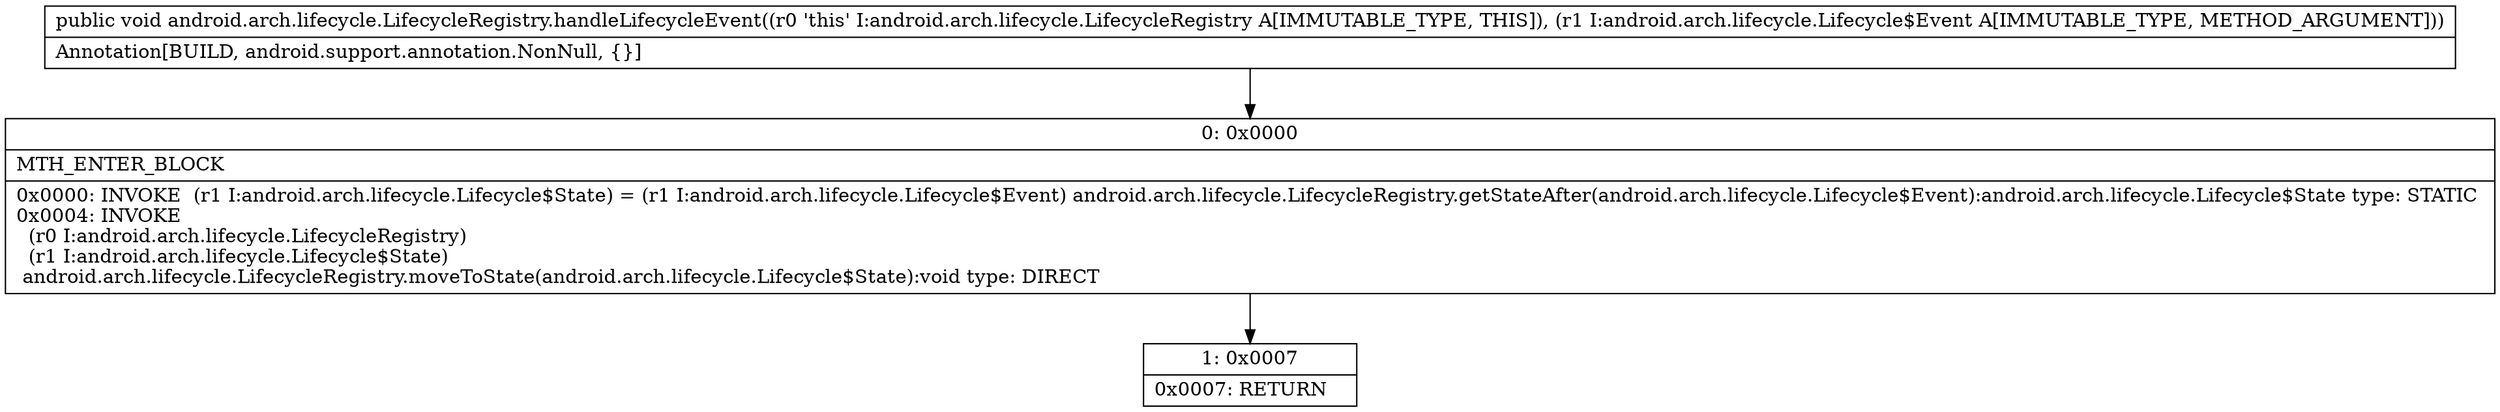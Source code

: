 digraph "CFG forandroid.arch.lifecycle.LifecycleRegistry.handleLifecycleEvent(Landroid\/arch\/lifecycle\/Lifecycle$Event;)V" {
Node_0 [shape=record,label="{0\:\ 0x0000|MTH_ENTER_BLOCK\l|0x0000: INVOKE  (r1 I:android.arch.lifecycle.Lifecycle$State) = (r1 I:android.arch.lifecycle.Lifecycle$Event) android.arch.lifecycle.LifecycleRegistry.getStateAfter(android.arch.lifecycle.Lifecycle$Event):android.arch.lifecycle.Lifecycle$State type: STATIC \l0x0004: INVOKE  \l  (r0 I:android.arch.lifecycle.LifecycleRegistry)\l  (r1 I:android.arch.lifecycle.Lifecycle$State)\l android.arch.lifecycle.LifecycleRegistry.moveToState(android.arch.lifecycle.Lifecycle$State):void type: DIRECT \l}"];
Node_1 [shape=record,label="{1\:\ 0x0007|0x0007: RETURN   \l}"];
MethodNode[shape=record,label="{public void android.arch.lifecycle.LifecycleRegistry.handleLifecycleEvent((r0 'this' I:android.arch.lifecycle.LifecycleRegistry A[IMMUTABLE_TYPE, THIS]), (r1 I:android.arch.lifecycle.Lifecycle$Event A[IMMUTABLE_TYPE, METHOD_ARGUMENT]))  | Annotation[BUILD, android.support.annotation.NonNull, \{\}]\l}"];
MethodNode -> Node_0;
Node_0 -> Node_1;
}

